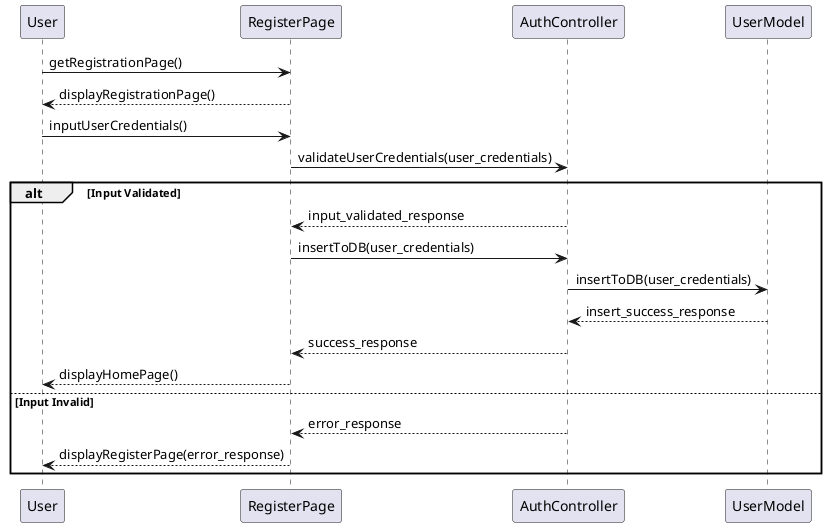 @startuml
User -> RegisterPage: getRegistrationPage()
User <-- RegisterPage: displayRegistrationPage()
User -> RegisterPage: inputUserCredentials()
RegisterPage -> AuthController: validateUserCredentials(user_credentials)
alt Input Validated
    RegisterPage <-- AuthController: input_validated_response
    RegisterPage -> AuthController: insertToDB(user_credentials)
    AuthController -> UserModel: insertToDB(user_credentials)
    AuthController <-- UserModel: insert_success_response
    RegisterPage <-- AuthController: success_response
    User <-- RegisterPage: displayHomePage()
    
else Input Invalid
    RegisterPage <-- AuthController: error_response
    User <-- RegisterPage: displayRegisterPage(error_response)
end

@enduml